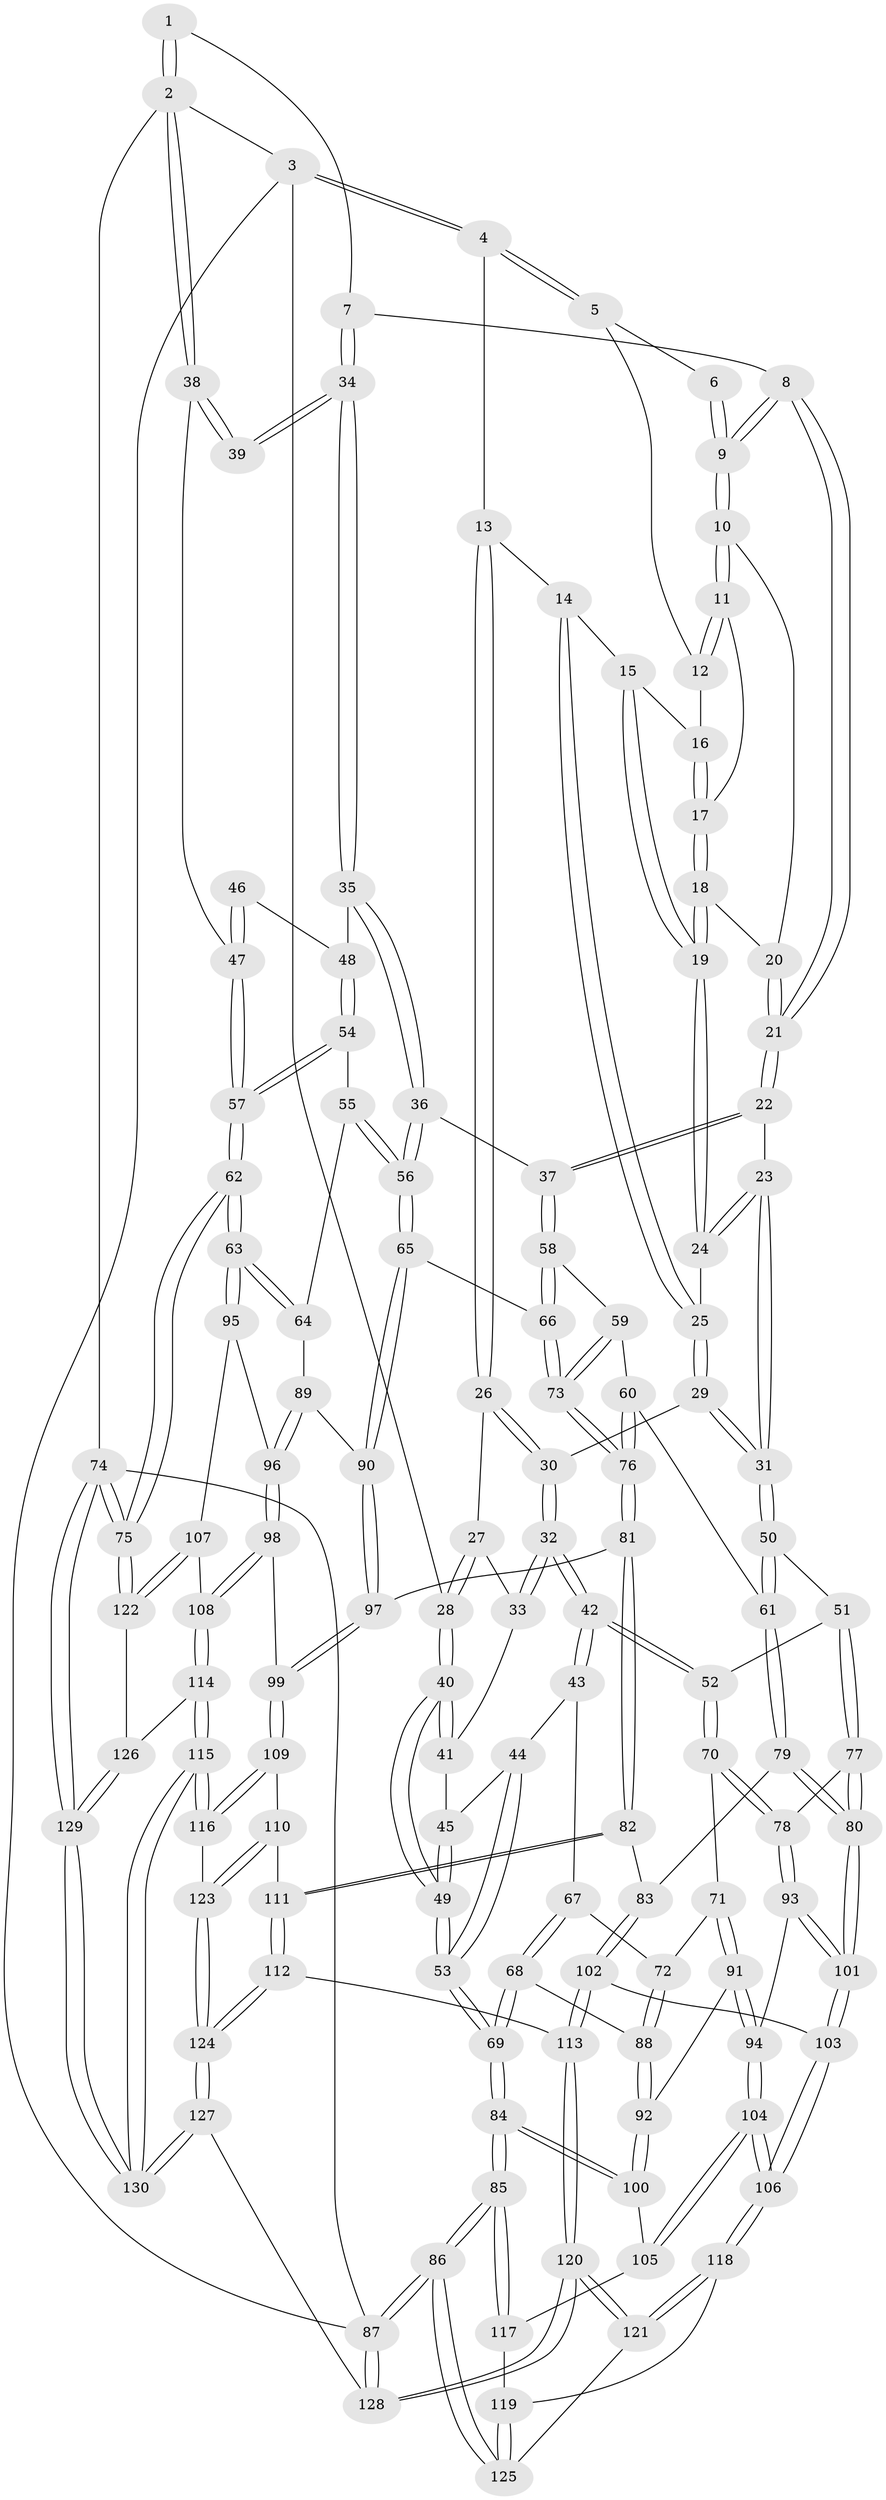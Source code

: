 // Generated by graph-tools (version 1.1) at 2025/11/02/27/25 16:11:56]
// undirected, 130 vertices, 322 edges
graph export_dot {
graph [start="1"]
  node [color=gray90,style=filled];
  1 [pos="+0.8151150848486275+0"];
  2 [pos="+1+0"];
  3 [pos="+0+0"];
  4 [pos="+0.03625263916341803+0"];
  5 [pos="+0.4970997580104725+0"];
  6 [pos="+0.5532382165598025+0"];
  7 [pos="+0.7718241898585347+0.180300658060548"];
  8 [pos="+0.7309806712845187+0.17346505247144403"];
  9 [pos="+0.6869995065310867+0.14804991159091996"];
  10 [pos="+0.5810666777809236+0.16037846918427626"];
  11 [pos="+0.56994239125708+0.1504453758458284"];
  12 [pos="+0.47249976382184666+0.018510797679076815"];
  13 [pos="+0.22288323224884538+0.12934836032315136"];
  14 [pos="+0.2625590404970844+0.14681198473561488"];
  15 [pos="+0.43560502174709664+0.07475949259181251"];
  16 [pos="+0.4535124099026145+0.05136199856712661"];
  17 [pos="+0.49393738402588894+0.1545532885663981"];
  18 [pos="+0.45502110562766934+0.2090867438105791"];
  19 [pos="+0.4345325908023108+0.21321882703678224"];
  20 [pos="+0.5424335466553197+0.21365414470510752"];
  21 [pos="+0.5668981552341584+0.34188034158044256"];
  22 [pos="+0.5642222759866896+0.3505533489670453"];
  23 [pos="+0.47171160508818744+0.36147560325950245"];
  24 [pos="+0.4120044937709705+0.23598606281671827"];
  25 [pos="+0.3363078324813633+0.2267544211790301"];
  26 [pos="+0.18580312763795367+0.19369335541348182"];
  27 [pos="+0.1569709571645198+0.2310389230676152"];
  28 [pos="+0+0.08383747160904578"];
  29 [pos="+0.298455020433325+0.3389979588877228"];
  30 [pos="+0.2777704924942985+0.34078547712913193"];
  31 [pos="+0.392114712525936+0.4458808848514651"];
  32 [pos="+0.21685692348996338+0.35940265342560906"];
  33 [pos="+0.14778907626756516+0.2599941415677809"];
  34 [pos="+0.8091366286157514+0.20496754217570606"];
  35 [pos="+0.8088787366698555+0.22933265596432764"];
  36 [pos="+0.7215806881859763+0.39311267799972255"];
  37 [pos="+0.5749896002249717+0.361182467872815"];
  38 [pos="+1+0"];
  39 [pos="+0.8110133753775058+0.20432130529463619"];
  40 [pos="+0+0.2767735337653506"];
  41 [pos="+0.11959479178500586+0.2820863874476571"];
  42 [pos="+0.18513663963779928+0.4206338441113657"];
  43 [pos="+0.1364398378359647+0.4196512636423527"];
  44 [pos="+0.11641309233031852+0.3976082513904782"];
  45 [pos="+0.10059659083771963+0.3523244076974206"];
  46 [pos="+0.9846009534672281+0.3129723410207471"];
  47 [pos="+1+0.25131567787654446"];
  48 [pos="+0.9033924405326025+0.3840162670470327"];
  49 [pos="+0+0.3450095632484207"];
  50 [pos="+0.3890267679847842+0.4617791813546737"];
  51 [pos="+0.32519859117269667+0.48555838415284897"];
  52 [pos="+0.23775281618105823+0.4965064750144504"];
  53 [pos="+0+0.4234330699539566"];
  54 [pos="+0.9037535652768526+0.38572756621772436"];
  55 [pos="+0.8949680735431111+0.40135301045298233"];
  56 [pos="+0.7587750214099961+0.49972855451290915"];
  57 [pos="+1+0.48275189953860803"];
  58 [pos="+0.5803639868880783+0.43125580858633084"];
  59 [pos="+0.5512866894922132+0.47725211309873844"];
  60 [pos="+0.4369017040193317+0.4920047056248188"];
  61 [pos="+0.3936630536003533+0.46897890320090685"];
  62 [pos="+1+0.593633972469506"];
  63 [pos="+1+0.5940408090604518"];
  64 [pos="+0.9345842605500397+0.5294410612019619"];
  65 [pos="+0.7576456188613175+0.5097259550447053"];
  66 [pos="+0.6573234194727618+0.5353145427191968"];
  67 [pos="+0.11485674739691606+0.4459633640967443"];
  68 [pos="+0+0.5337511235927157"];
  69 [pos="+0+0.5285410825606353"];
  70 [pos="+0.21713836238685746+0.5315300878619196"];
  71 [pos="+0.18386392370099125+0.5475355797791801"];
  72 [pos="+0.1493757936281044+0.5466554464430644"];
  73 [pos="+0.5712463269940028+0.6074893752956662"];
  74 [pos="+1+1"];
  75 [pos="+1+0.8662276819069302"];
  76 [pos="+0.5691190490715041+0.6103326370288433"];
  77 [pos="+0.30027487740194053+0.6251651449666839"];
  78 [pos="+0.24386686734941862+0.5909851152537886"];
  79 [pos="+0.39407713535167+0.6112932421387139"];
  80 [pos="+0.3088492957428205+0.6381716893621869"];
  81 [pos="+0.5597912163482657+0.6688924102931715"];
  82 [pos="+0.5518914127015621+0.6791604409729111"];
  83 [pos="+0.3994682837904439+0.6172975971063264"];
  84 [pos="+0+0.6661458667947525"];
  85 [pos="+0+0.9643425743401982"];
  86 [pos="+0+1"];
  87 [pos="+0+1"];
  88 [pos="+0.06962600828958351+0.565825392246723"];
  89 [pos="+0.8548882714926931+0.545660157355662"];
  90 [pos="+0.7706803816187874+0.5282520405686261"];
  91 [pos="+0.163137999885202+0.6617862888964743"];
  92 [pos="+0.11597502430867368+0.6529695970120937"];
  93 [pos="+0.2048611026624232+0.6651322124865301"];
  94 [pos="+0.17322259722690397+0.6700730127331537"];
  95 [pos="+0.9568315659486293+0.6879885111157908"];
  96 [pos="+0.9170841322148301+0.6892503219967644"];
  97 [pos="+0.7687420612579963+0.6923673319260866"];
  98 [pos="+0.8194796336961327+0.7254857804787395"];
  99 [pos="+0.7858686766465386+0.7177347295340273"];
  100 [pos="+0.03947844039448243+0.728945681209966"];
  101 [pos="+0.29012681251141303+0.6968141049518437"];
  102 [pos="+0.36992642956139016+0.7652827999975558"];
  103 [pos="+0.3032711955106876+0.7374912670461505"];
  104 [pos="+0.16749781109691317+0.7808948245813828"];
  105 [pos="+0.08358669060091777+0.7735959544577883"];
  106 [pos="+0.20060223893189746+0.8094831313111898"];
  107 [pos="+0.9507492205192338+0.8137219820744431"];
  108 [pos="+0.8780753922679855+0.8447755006468995"];
  109 [pos="+0.7454987058709642+0.7787540799041206"];
  110 [pos="+0.5446596482464949+0.7641209894231773"];
  111 [pos="+0.5333086799545927+0.7539072780773697"];
  112 [pos="+0.4568163575691402+0.7991475956816144"];
  113 [pos="+0.42629746767174953+0.8140358803426412"];
  114 [pos="+0.8690649443575892+0.89452043613566"];
  115 [pos="+0.7334119946274855+0.9218604729514488"];
  116 [pos="+0.714627052421615+0.9019202119005975"];
  117 [pos="+0.07428191431095725+0.8012273418826682"];
  118 [pos="+0.20845839287725657+0.8874103467982701"];
  119 [pos="+0.0626139475559638+0.8634520076558494"];
  120 [pos="+0.33135643541701987+1"];
  121 [pos="+0.2143039006949699+0.9023253004792976"];
  122 [pos="+1+0.8560426607185296"];
  123 [pos="+0.6360344138274043+0.8924210162132967"];
  124 [pos="+0.5766335483096949+0.9549388056766189"];
  125 [pos="+0+0.9383641778532744"];
  126 [pos="+0.9027474038388036+0.9293823195877596"];
  127 [pos="+0.4094555665983315+1"];
  128 [pos="+0.3397005783408299+1"];
  129 [pos="+1+1"];
  130 [pos="+0.764367338815301+1"];
  1 -- 2;
  1 -- 2;
  1 -- 7;
  2 -- 3;
  2 -- 38;
  2 -- 38;
  2 -- 74;
  3 -- 4;
  3 -- 4;
  3 -- 28;
  3 -- 87;
  4 -- 5;
  4 -- 5;
  4 -- 13;
  5 -- 6;
  5 -- 12;
  6 -- 9;
  6 -- 9;
  7 -- 8;
  7 -- 34;
  7 -- 34;
  8 -- 9;
  8 -- 9;
  8 -- 21;
  8 -- 21;
  9 -- 10;
  9 -- 10;
  10 -- 11;
  10 -- 11;
  10 -- 20;
  11 -- 12;
  11 -- 12;
  11 -- 17;
  12 -- 16;
  13 -- 14;
  13 -- 26;
  13 -- 26;
  14 -- 15;
  14 -- 25;
  14 -- 25;
  15 -- 16;
  15 -- 19;
  15 -- 19;
  16 -- 17;
  16 -- 17;
  17 -- 18;
  17 -- 18;
  18 -- 19;
  18 -- 19;
  18 -- 20;
  19 -- 24;
  19 -- 24;
  20 -- 21;
  20 -- 21;
  21 -- 22;
  21 -- 22;
  22 -- 23;
  22 -- 37;
  22 -- 37;
  23 -- 24;
  23 -- 24;
  23 -- 31;
  23 -- 31;
  24 -- 25;
  25 -- 29;
  25 -- 29;
  26 -- 27;
  26 -- 30;
  26 -- 30;
  27 -- 28;
  27 -- 28;
  27 -- 33;
  28 -- 40;
  28 -- 40;
  29 -- 30;
  29 -- 31;
  29 -- 31;
  30 -- 32;
  30 -- 32;
  31 -- 50;
  31 -- 50;
  32 -- 33;
  32 -- 33;
  32 -- 42;
  32 -- 42;
  33 -- 41;
  34 -- 35;
  34 -- 35;
  34 -- 39;
  34 -- 39;
  35 -- 36;
  35 -- 36;
  35 -- 48;
  36 -- 37;
  36 -- 56;
  36 -- 56;
  37 -- 58;
  37 -- 58;
  38 -- 39;
  38 -- 39;
  38 -- 47;
  40 -- 41;
  40 -- 41;
  40 -- 49;
  40 -- 49;
  41 -- 45;
  42 -- 43;
  42 -- 43;
  42 -- 52;
  42 -- 52;
  43 -- 44;
  43 -- 67;
  44 -- 45;
  44 -- 53;
  44 -- 53;
  45 -- 49;
  45 -- 49;
  46 -- 47;
  46 -- 47;
  46 -- 48;
  47 -- 57;
  47 -- 57;
  48 -- 54;
  48 -- 54;
  49 -- 53;
  49 -- 53;
  50 -- 51;
  50 -- 61;
  50 -- 61;
  51 -- 52;
  51 -- 77;
  51 -- 77;
  52 -- 70;
  52 -- 70;
  53 -- 69;
  53 -- 69;
  54 -- 55;
  54 -- 57;
  54 -- 57;
  55 -- 56;
  55 -- 56;
  55 -- 64;
  56 -- 65;
  56 -- 65;
  57 -- 62;
  57 -- 62;
  58 -- 59;
  58 -- 66;
  58 -- 66;
  59 -- 60;
  59 -- 73;
  59 -- 73;
  60 -- 61;
  60 -- 76;
  60 -- 76;
  61 -- 79;
  61 -- 79;
  62 -- 63;
  62 -- 63;
  62 -- 75;
  62 -- 75;
  63 -- 64;
  63 -- 64;
  63 -- 95;
  63 -- 95;
  64 -- 89;
  65 -- 66;
  65 -- 90;
  65 -- 90;
  66 -- 73;
  66 -- 73;
  67 -- 68;
  67 -- 68;
  67 -- 72;
  68 -- 69;
  68 -- 69;
  68 -- 88;
  69 -- 84;
  69 -- 84;
  70 -- 71;
  70 -- 78;
  70 -- 78;
  71 -- 72;
  71 -- 91;
  71 -- 91;
  72 -- 88;
  72 -- 88;
  73 -- 76;
  73 -- 76;
  74 -- 75;
  74 -- 75;
  74 -- 129;
  74 -- 129;
  74 -- 87;
  75 -- 122;
  75 -- 122;
  76 -- 81;
  76 -- 81;
  77 -- 78;
  77 -- 80;
  77 -- 80;
  78 -- 93;
  78 -- 93;
  79 -- 80;
  79 -- 80;
  79 -- 83;
  80 -- 101;
  80 -- 101;
  81 -- 82;
  81 -- 82;
  81 -- 97;
  82 -- 83;
  82 -- 111;
  82 -- 111;
  83 -- 102;
  83 -- 102;
  84 -- 85;
  84 -- 85;
  84 -- 100;
  84 -- 100;
  85 -- 86;
  85 -- 86;
  85 -- 117;
  85 -- 117;
  86 -- 87;
  86 -- 87;
  86 -- 125;
  86 -- 125;
  87 -- 128;
  87 -- 128;
  88 -- 92;
  88 -- 92;
  89 -- 90;
  89 -- 96;
  89 -- 96;
  90 -- 97;
  90 -- 97;
  91 -- 92;
  91 -- 94;
  91 -- 94;
  92 -- 100;
  92 -- 100;
  93 -- 94;
  93 -- 101;
  93 -- 101;
  94 -- 104;
  94 -- 104;
  95 -- 96;
  95 -- 107;
  96 -- 98;
  96 -- 98;
  97 -- 99;
  97 -- 99;
  98 -- 99;
  98 -- 108;
  98 -- 108;
  99 -- 109;
  99 -- 109;
  100 -- 105;
  101 -- 103;
  101 -- 103;
  102 -- 103;
  102 -- 113;
  102 -- 113;
  103 -- 106;
  103 -- 106;
  104 -- 105;
  104 -- 105;
  104 -- 106;
  104 -- 106;
  105 -- 117;
  106 -- 118;
  106 -- 118;
  107 -- 108;
  107 -- 122;
  107 -- 122;
  108 -- 114;
  108 -- 114;
  109 -- 110;
  109 -- 116;
  109 -- 116;
  110 -- 111;
  110 -- 123;
  110 -- 123;
  111 -- 112;
  111 -- 112;
  112 -- 113;
  112 -- 124;
  112 -- 124;
  113 -- 120;
  113 -- 120;
  114 -- 115;
  114 -- 115;
  114 -- 126;
  115 -- 116;
  115 -- 116;
  115 -- 130;
  115 -- 130;
  116 -- 123;
  117 -- 119;
  118 -- 119;
  118 -- 121;
  118 -- 121;
  119 -- 125;
  119 -- 125;
  120 -- 121;
  120 -- 121;
  120 -- 128;
  120 -- 128;
  121 -- 125;
  122 -- 126;
  123 -- 124;
  123 -- 124;
  124 -- 127;
  124 -- 127;
  126 -- 129;
  126 -- 129;
  127 -- 128;
  127 -- 130;
  127 -- 130;
  129 -- 130;
  129 -- 130;
}
